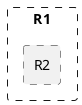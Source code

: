 {
  "sha1": "nmygmc9v74grc41ibujdgzei99kaktd",
  "insertion": {
    "when": "2024-06-04T17:28:38.868Z",
    "url": "https://forum.plantuml.net/15583/borderstyle-dashed-not-working-anymore",
    "user": "plantuml@gmail.com"
  }
}
@startuml

skinparam rectangle {
    BorderStyle dashed
}

rectangle "R1" as r1  {
  rectangle "R2" as r2 {
  }
}

@enduml
